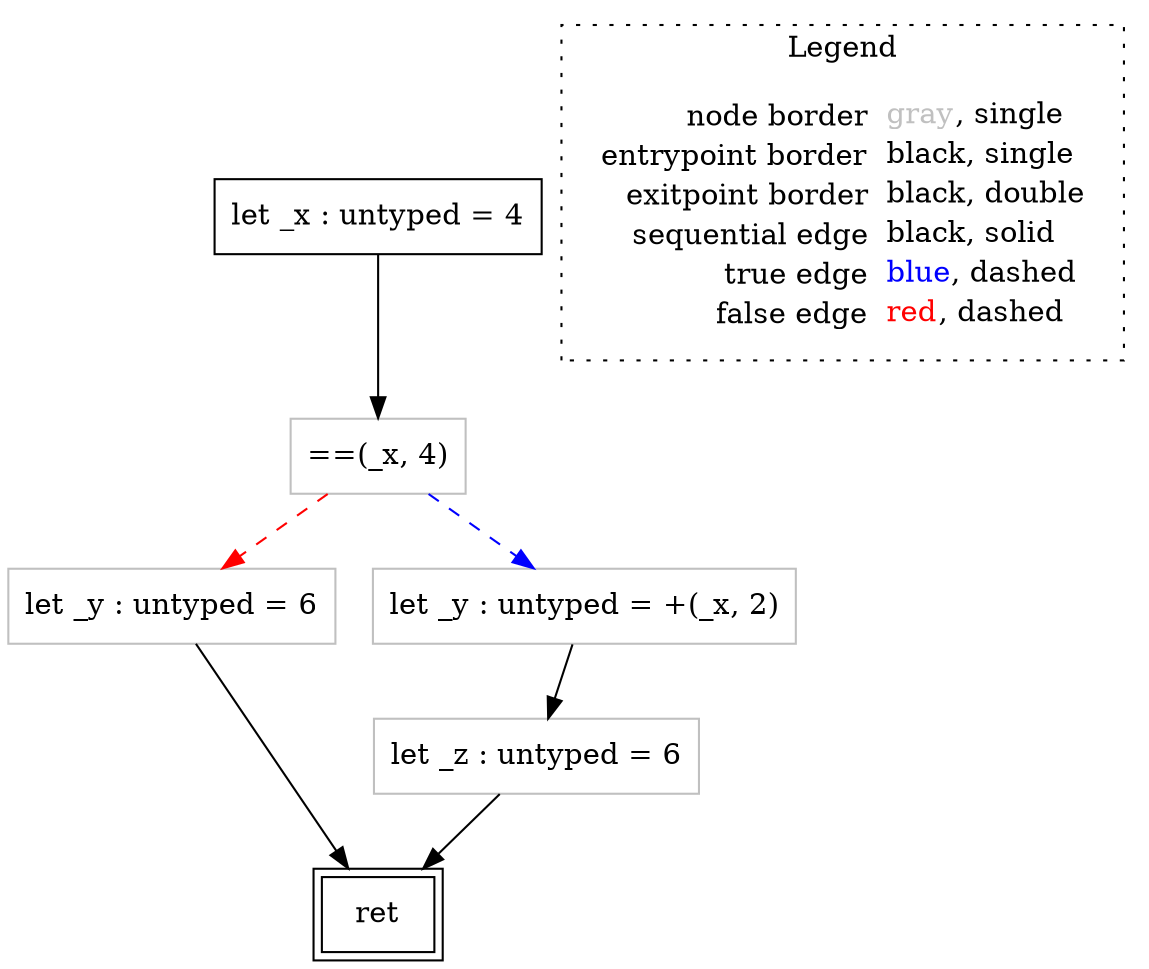 digraph {
	"node0" [shape="rect",color="black",label=<let _x : untyped = 4>];
	"node1" [shape="rect",color="gray",label=<let _y : untyped = 6>];
	"node2" [shape="rect",color="gray",label=<==(_x, 4)>];
	"node3" [shape="rect",color="black",peripheries="2",label=<ret>];
	"node4" [shape="rect",color="gray",label=<let _z : untyped = 6>];
	"node5" [shape="rect",color="gray",label=<let _y : untyped = +(_x, 2)>];
	"node0" -> "node2" [color="black"];
	"node1" -> "node3" [color="black"];
	"node2" -> "node1" [color="red",style="dashed"];
	"node2" -> "node5" [color="blue",style="dashed"];
	"node4" -> "node3" [color="black"];
	"node5" -> "node4" [color="black"];
subgraph cluster_legend {
	label="Legend";
	style=dotted;
	node [shape=plaintext];
	"legend" [label=<<table border="0" cellpadding="2" cellspacing="0" cellborder="0"><tr><td align="right">node border&nbsp;</td><td align="left"><font color="gray">gray</font>, single</td></tr><tr><td align="right">entrypoint border&nbsp;</td><td align="left"><font color="black">black</font>, single</td></tr><tr><td align="right">exitpoint border&nbsp;</td><td align="left"><font color="black">black</font>, double</td></tr><tr><td align="right">sequential edge&nbsp;</td><td align="left"><font color="black">black</font>, solid</td></tr><tr><td align="right">true edge&nbsp;</td><td align="left"><font color="blue">blue</font>, dashed</td></tr><tr><td align="right">false edge&nbsp;</td><td align="left"><font color="red">red</font>, dashed</td></tr></table>>];
}

}
